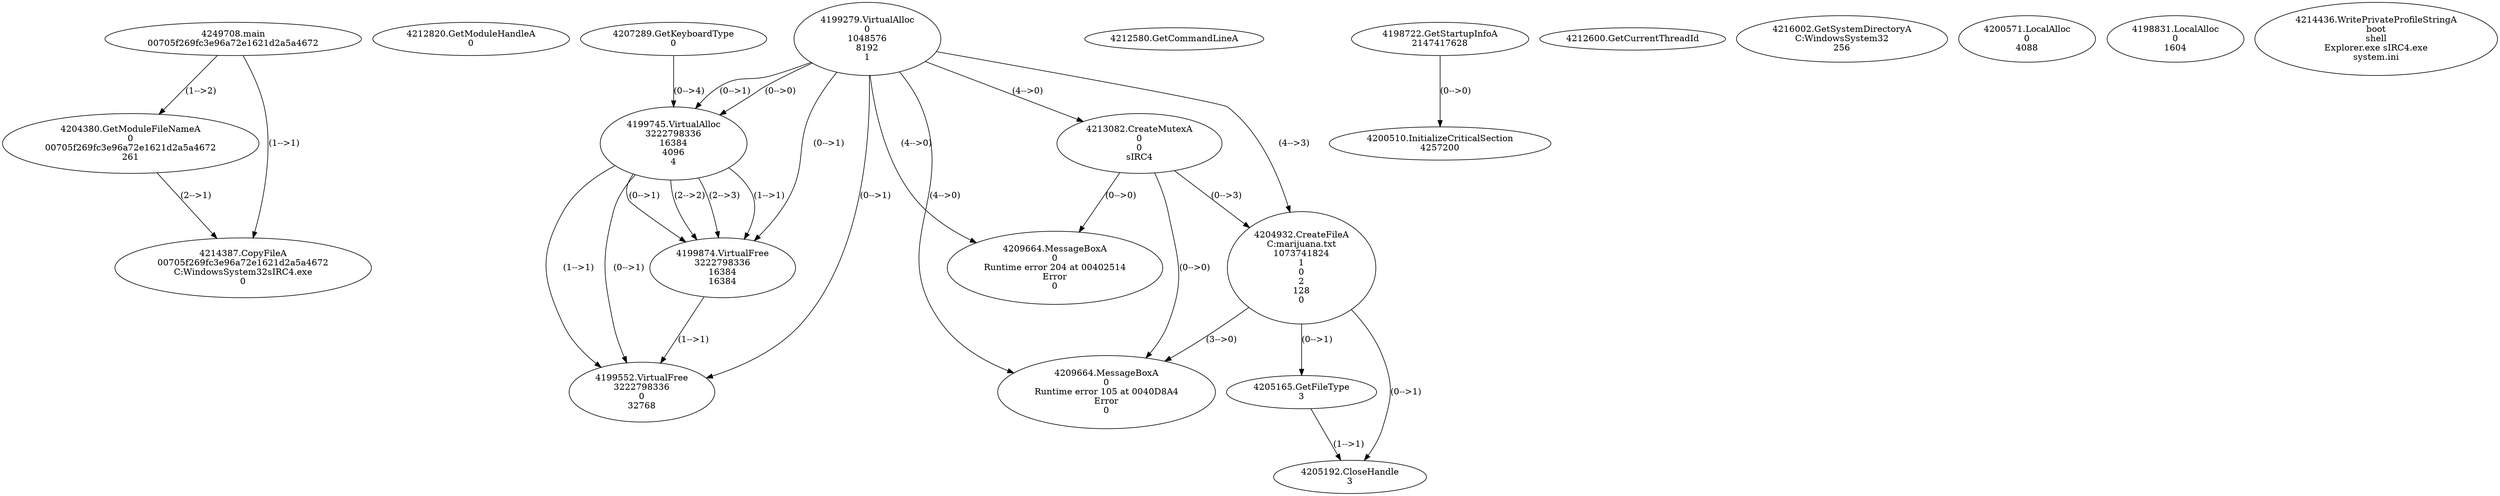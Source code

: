 // Global SCDG with merge call
digraph {
	0 [label="4249708.main
00705f269fc3e96a72e1621d2a5a4672"]
	1 [label="4212820.GetModuleHandleA
0"]
	2 [label="4207289.GetKeyboardType
0"]
	3 [label="4212580.GetCommandLineA
"]
	4 [label="4198722.GetStartupInfoA
2147417628"]
	5 [label="4212600.GetCurrentThreadId
"]
	6 [label="4216002.GetSystemDirectoryA
C:\Windows\System32
256"]
	7 [label="4200510.InitializeCriticalSection
4257200"]
	4 -> 7 [label="(0-->0)"]
	8 [label="4200571.LocalAlloc
0
4088"]
	9 [label="4199279.VirtualAlloc
0
1048576
8192
1"]
	10 [label="4198831.LocalAlloc
0
1604"]
	11 [label="4199745.VirtualAlloc
3222798336
16384
4096
4"]
	9 -> 11 [label="(0-->1)"]
	2 -> 11 [label="(0-->4)"]
	9 -> 11 [label="(0-->0)"]
	12 [label="4204380.GetModuleFileNameA
0
00705f269fc3e96a72e1621d2a5a4672
261"]
	0 -> 12 [label="(1-->2)"]
	13 [label="4214387.CopyFileA
00705f269fc3e96a72e1621d2a5a4672
C:\Windows\System32\sIRC4.exe
0"]
	0 -> 13 [label="(1-->1)"]
	12 -> 13 [label="(2-->1)"]
	14 [label="4213082.CreateMutexA
0
0
sIRC4"]
	9 -> 14 [label="(4-->0)"]
	15 [label="4199874.VirtualFree
3222798336
16384
16384"]
	9 -> 15 [label="(0-->1)"]
	11 -> 15 [label="(1-->1)"]
	11 -> 15 [label="(0-->1)"]
	11 -> 15 [label="(2-->2)"]
	11 -> 15 [label="(2-->3)"]
	16 [label="4199552.VirtualFree
3222798336
0
32768"]
	9 -> 16 [label="(0-->1)"]
	11 -> 16 [label="(1-->1)"]
	11 -> 16 [label="(0-->1)"]
	15 -> 16 [label="(1-->1)"]
	17 [label="4209664.MessageBoxA
0
Runtime error 204 at 00402514
Error
0"]
	9 -> 17 [label="(4-->0)"]
	14 -> 17 [label="(0-->0)"]
	18 [label="4214436.WritePrivateProfileStringA
boot
shell
Explorer.exe sIRC4.exe
system.ini"]
	19 [label="4204932.CreateFileA
C:\marijuana.txt
1073741824
1
0
2
128
0"]
	9 -> 19 [label="(4-->3)"]
	14 -> 19 [label="(0-->3)"]
	20 [label="4205165.GetFileType
3"]
	19 -> 20 [label="(0-->1)"]
	21 [label="4205192.CloseHandle
3"]
	19 -> 21 [label="(0-->1)"]
	20 -> 21 [label="(1-->1)"]
	22 [label="4209664.MessageBoxA
0
Runtime error 105 at 0040D8A4
Error
0"]
	9 -> 22 [label="(4-->0)"]
	14 -> 22 [label="(0-->0)"]
	19 -> 22 [label="(3-->0)"]
}
